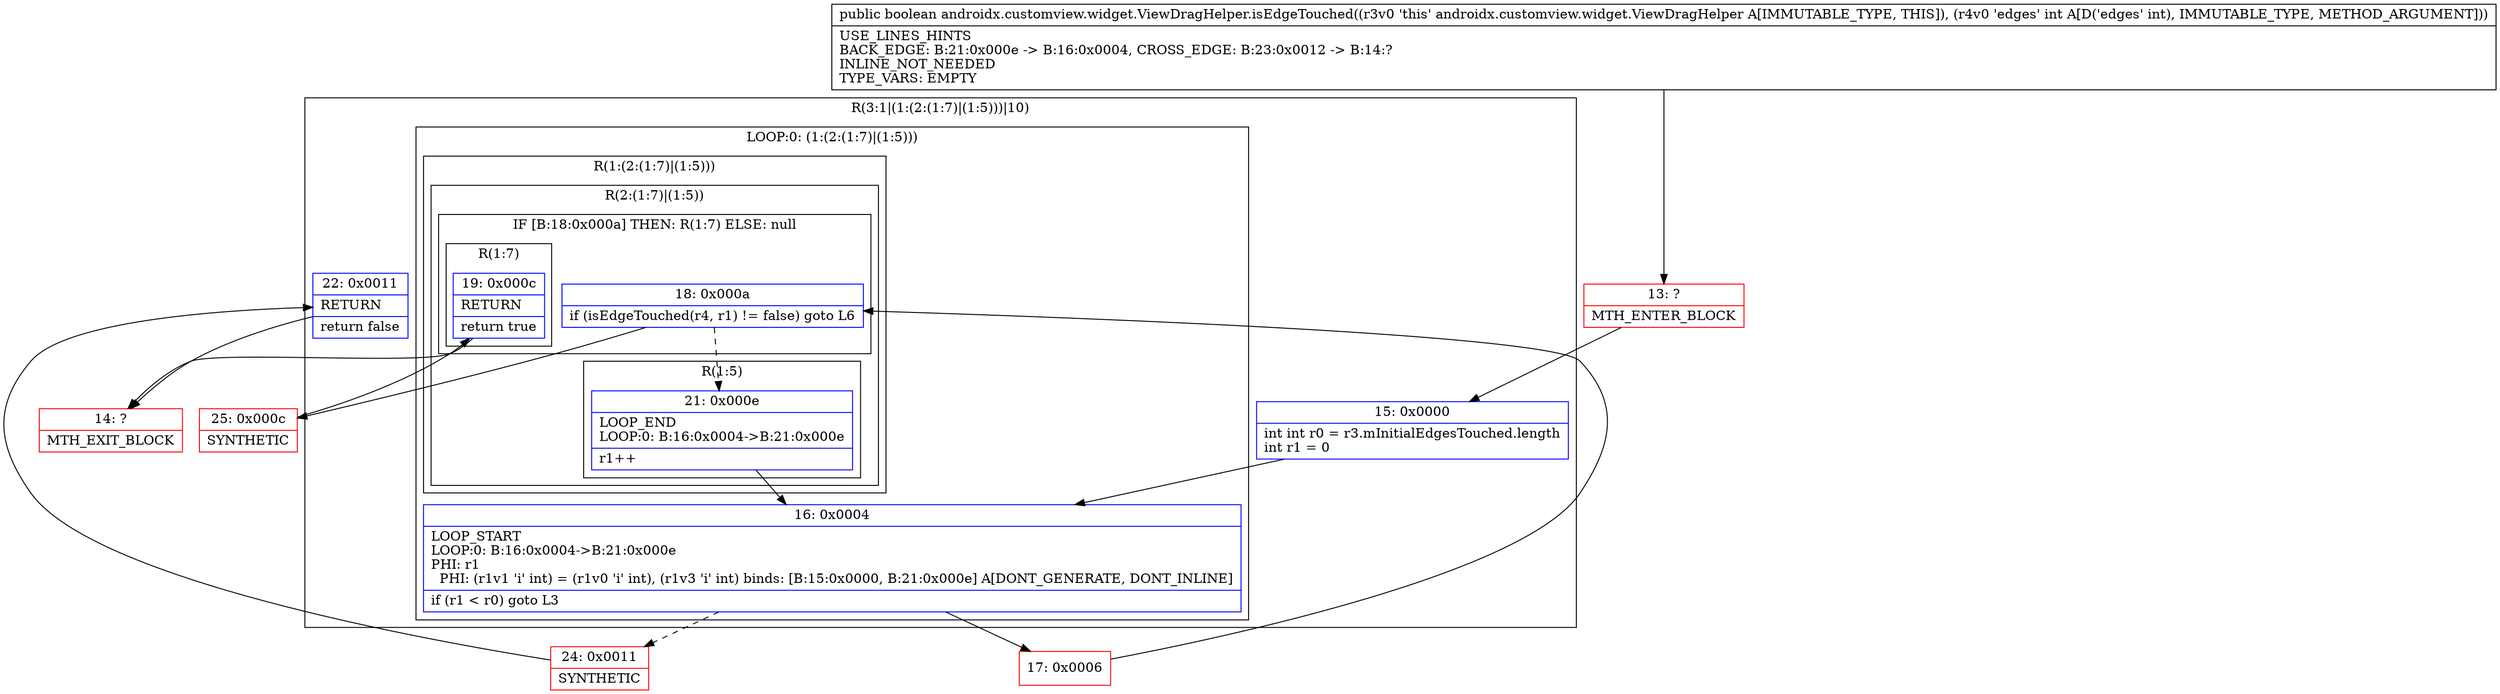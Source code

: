 digraph "CFG forandroidx.customview.widget.ViewDragHelper.isEdgeTouched(I)Z" {
subgraph cluster_Region_367759092 {
label = "R(3:1|(1:(2:(1:7)|(1:5)))|10)";
node [shape=record,color=blue];
Node_15 [shape=record,label="{15\:\ 0x0000|int int r0 = r3.mInitialEdgesTouched.length\lint r1 = 0\l}"];
subgraph cluster_LoopRegion_812266346 {
label = "LOOP:0: (1:(2:(1:7)|(1:5)))";
node [shape=record,color=blue];
Node_16 [shape=record,label="{16\:\ 0x0004|LOOP_START\lLOOP:0: B:16:0x0004\-\>B:21:0x000e\lPHI: r1 \l  PHI: (r1v1 'i' int) = (r1v0 'i' int), (r1v3 'i' int) binds: [B:15:0x0000, B:21:0x000e] A[DONT_GENERATE, DONT_INLINE]\l|if (r1 \< r0) goto L3\l}"];
subgraph cluster_Region_978830585 {
label = "R(1:(2:(1:7)|(1:5)))";
node [shape=record,color=blue];
subgraph cluster_Region_1193115819 {
label = "R(2:(1:7)|(1:5))";
node [shape=record,color=blue];
subgraph cluster_IfRegion_471203836 {
label = "IF [B:18:0x000a] THEN: R(1:7) ELSE: null";
node [shape=record,color=blue];
Node_18 [shape=record,label="{18\:\ 0x000a|if (isEdgeTouched(r4, r1) != false) goto L6\l}"];
subgraph cluster_Region_2035676707 {
label = "R(1:7)";
node [shape=record,color=blue];
Node_19 [shape=record,label="{19\:\ 0x000c|RETURN\l|return true\l}"];
}
}
subgraph cluster_Region_53321588 {
label = "R(1:5)";
node [shape=record,color=blue];
Node_21 [shape=record,label="{21\:\ 0x000e|LOOP_END\lLOOP:0: B:16:0x0004\-\>B:21:0x000e\l|r1++\l}"];
}
}
}
}
Node_22 [shape=record,label="{22\:\ 0x0011|RETURN\l|return false\l}"];
}
Node_13 [shape=record,color=red,label="{13\:\ ?|MTH_ENTER_BLOCK\l}"];
Node_17 [shape=record,color=red,label="{17\:\ 0x0006}"];
Node_25 [shape=record,color=red,label="{25\:\ 0x000c|SYNTHETIC\l}"];
Node_14 [shape=record,color=red,label="{14\:\ ?|MTH_EXIT_BLOCK\l}"];
Node_24 [shape=record,color=red,label="{24\:\ 0x0011|SYNTHETIC\l}"];
MethodNode[shape=record,label="{public boolean androidx.customview.widget.ViewDragHelper.isEdgeTouched((r3v0 'this' androidx.customview.widget.ViewDragHelper A[IMMUTABLE_TYPE, THIS]), (r4v0 'edges' int A[D('edges' int), IMMUTABLE_TYPE, METHOD_ARGUMENT]))  | USE_LINES_HINTS\lBACK_EDGE: B:21:0x000e \-\> B:16:0x0004, CROSS_EDGE: B:23:0x0012 \-\> B:14:?\lINLINE_NOT_NEEDED\lTYPE_VARS: EMPTY\l}"];
MethodNode -> Node_13;Node_15 -> Node_16;
Node_16 -> Node_17;
Node_16 -> Node_24[style=dashed];
Node_18 -> Node_21[style=dashed];
Node_18 -> Node_25;
Node_19 -> Node_14;
Node_21 -> Node_16;
Node_22 -> Node_14;
Node_13 -> Node_15;
Node_17 -> Node_18;
Node_25 -> Node_19;
Node_24 -> Node_22;
}

